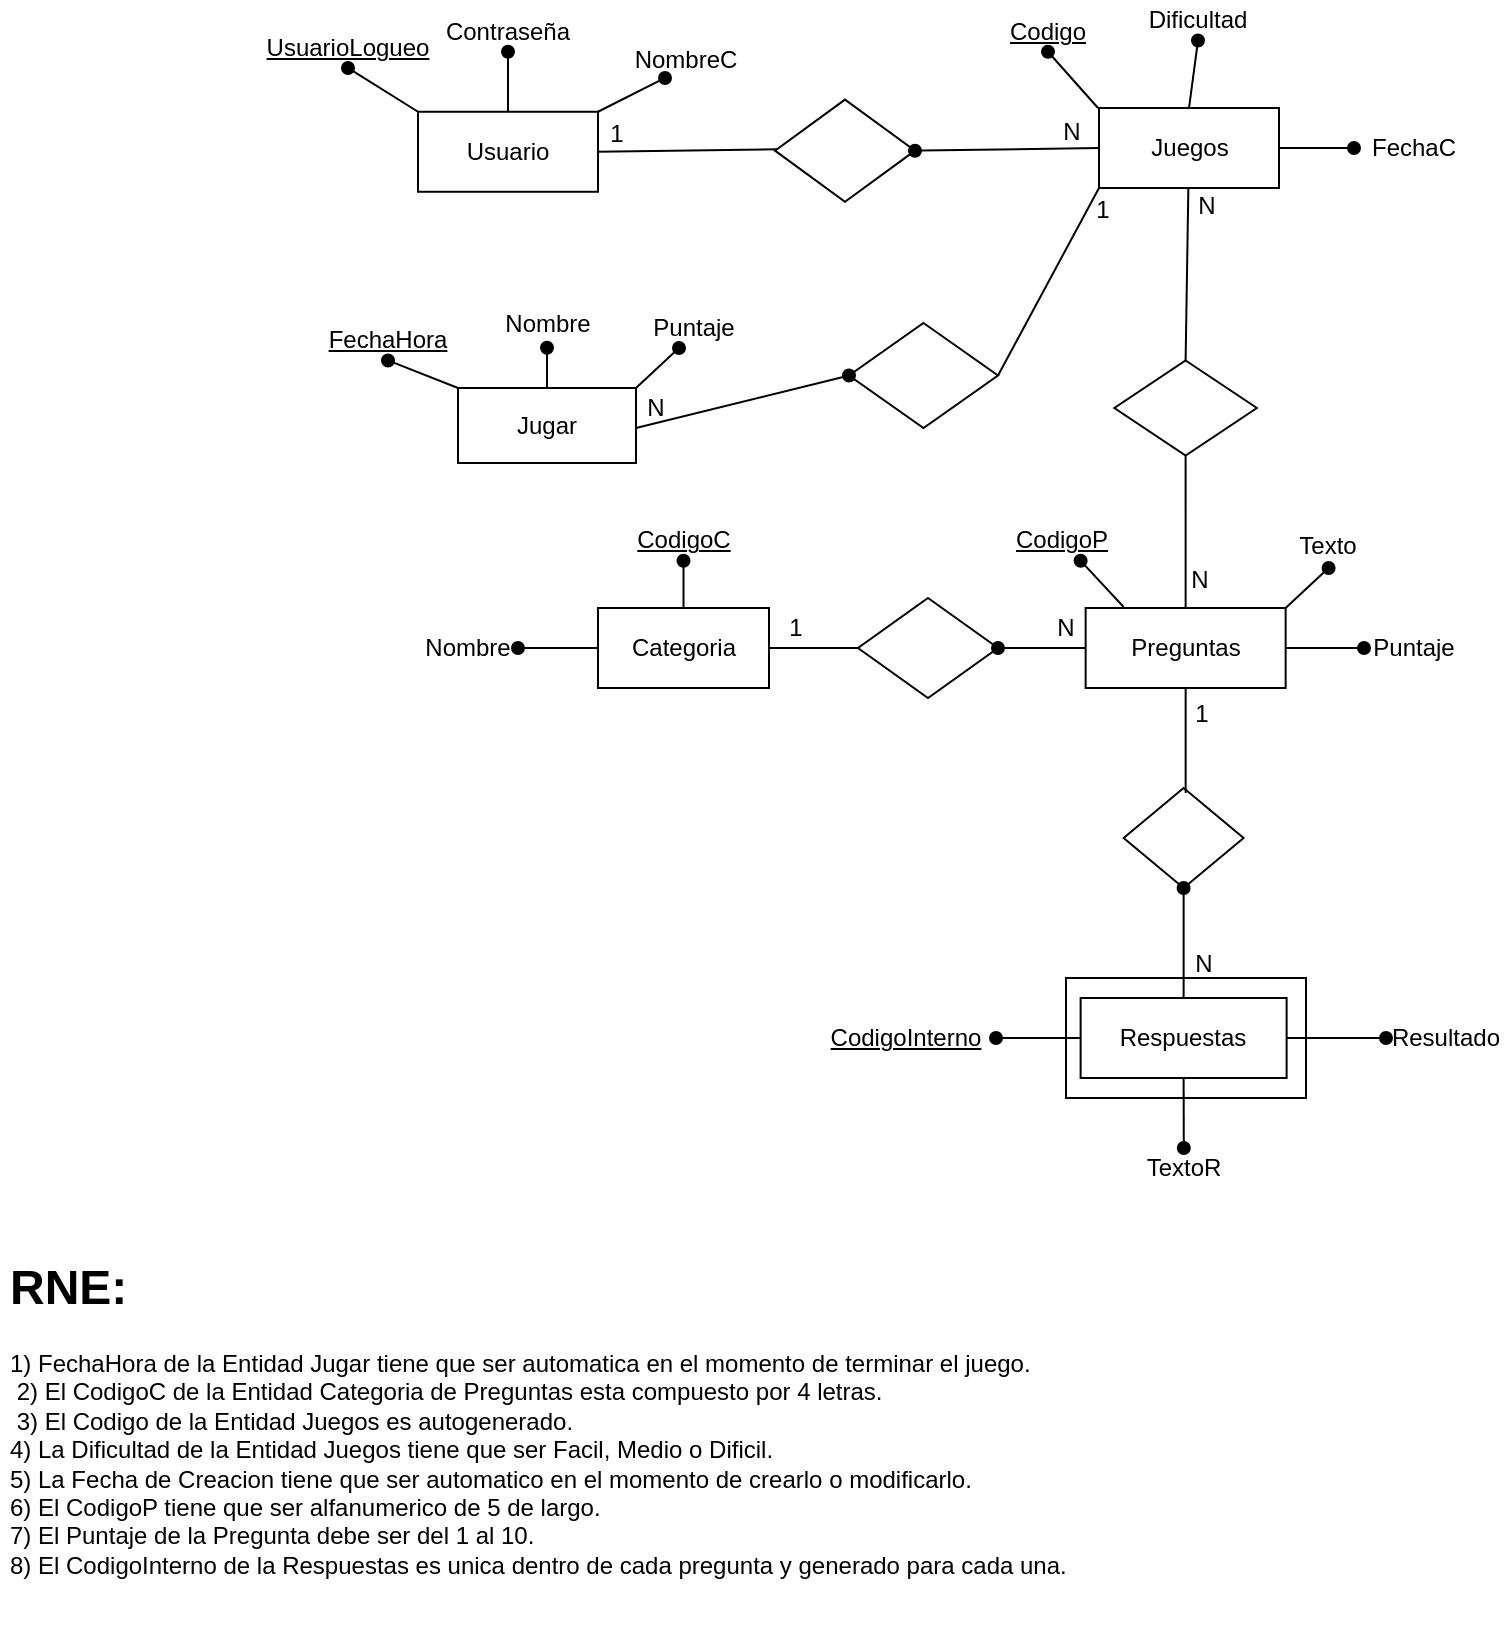 <mxfile version="20.7.4" type="device"><diagram id="o-Wv-cyLAusf4EsZOCni" name="Página-1"><mxGraphModel dx="1050" dy="573" grid="1" gridSize="10" guides="1" tooltips="1" connect="1" arrows="1" fold="1" page="1" pageScale="1" pageWidth="827" pageHeight="1169" math="0" shadow="0"><root><mxCell id="0"/><mxCell id="1" parent="0"/><mxCell id="UM7Su0oBiDVf2TtEK5pt-1" value="" style="rounded=0;whiteSpace=wrap;html=1;" vertex="1" parent="1"><mxGeometry x="574" y="595" width="120" height="60" as="geometry"/></mxCell><mxCell id="HsWbaCjP8d8wAkK5WJoR-1" value="Preguntas" style="rounded=0;whiteSpace=wrap;html=1;" parent="1" vertex="1"><mxGeometry x="583.82" y="410" width="100" height="40" as="geometry"/></mxCell><mxCell id="HsWbaCjP8d8wAkK5WJoR-2" value="" style="endArrow=none;html=1;rounded=0;startArrow=oval;startFill=1;exitX=0.5;exitY=1;exitDx=0;exitDy=0;entryX=0.5;entryY=0;entryDx=0;entryDy=0;" parent="1" source="HsWbaCjP8d8wAkK5WJoR-20" target="HsWbaCjP8d8wAkK5WJoR-14" edge="1"><mxGeometry width="50" height="50" relative="1" as="geometry"><mxPoint x="318" y="244.99" as="sourcePoint"/><mxPoint x="309" y="297.49" as="targetPoint"/></mxGeometry></mxCell><mxCell id="HsWbaCjP8d8wAkK5WJoR-3" value="" style="endArrow=none;html=1;rounded=0;startArrow=oval;startFill=1;entryX=1;entryY=0.5;entryDx=0;entryDy=0;exitX=0;exitY=0.5;exitDx=0;exitDy=0;" parent="1" source="HsWbaCjP8d8wAkK5WJoR-48" target="HsWbaCjP8d8wAkK5WJoR-1" edge="1"><mxGeometry width="50" height="50" relative="1" as="geometry"><mxPoint x="729" y="422.5" as="sourcePoint"/><mxPoint x="587.5" y="417.5" as="targetPoint"/></mxGeometry></mxCell><mxCell id="HsWbaCjP8d8wAkK5WJoR-4" value="" style="endArrow=none;html=1;rounded=0;startArrow=oval;startFill=1;entryX=1;entryY=0;entryDx=0;entryDy=0;exitX=0.5;exitY=1;exitDx=0;exitDy=0;" parent="1" source="HsWbaCjP8d8wAkK5WJoR-50" target="HsWbaCjP8d8wAkK5WJoR-1" edge="1"><mxGeometry width="50" height="50" relative="1" as="geometry"><mxPoint x="720" y="392.5" as="sourcePoint"/><mxPoint x="597.5" y="427.5" as="targetPoint"/></mxGeometry></mxCell><mxCell id="HsWbaCjP8d8wAkK5WJoR-6" value="Usuario" style="rounded=0;whiteSpace=wrap;html=1;" parent="1" vertex="1"><mxGeometry x="250" y="161.88" width="90" height="40" as="geometry"/></mxCell><mxCell id="HsWbaCjP8d8wAkK5WJoR-7" value="" style="endArrow=none;html=1;rounded=0;startArrow=oval;startFill=1;entryX=0;entryY=0;entryDx=0;entryDy=0;exitX=0.5;exitY=1;exitDx=0;exitDy=0;" parent="1" source="HsWbaCjP8d8wAkK5WJoR-8" target="HsWbaCjP8d8wAkK5WJoR-6" edge="1"><mxGeometry width="50" height="50" relative="1" as="geometry"><mxPoint x="250" y="121.87" as="sourcePoint"/><mxPoint x="610" y="231.87" as="targetPoint"/></mxGeometry></mxCell><mxCell id="HsWbaCjP8d8wAkK5WJoR-8" value="UsuarioLogueo" style="text;html=1;strokeColor=none;fillColor=none;align=center;verticalAlign=middle;whiteSpace=wrap;rounded=0;fontStyle=4" parent="1" vertex="1"><mxGeometry x="180" y="120" width="70" height="20" as="geometry"/></mxCell><mxCell id="HsWbaCjP8d8wAkK5WJoR-9" value="Contraseña" style="text;html=1;strokeColor=none;fillColor=none;align=center;verticalAlign=middle;whiteSpace=wrap;rounded=0;" parent="1" vertex="1"><mxGeometry x="260" y="111.88" width="70" height="20" as="geometry"/></mxCell><mxCell id="HsWbaCjP8d8wAkK5WJoR-10" value="" style="endArrow=none;html=1;rounded=0;startArrow=oval;startFill=1;exitX=0.5;exitY=1;exitDx=0;exitDy=0;entryX=0.5;entryY=0;entryDx=0;entryDy=0;" parent="1" source="HsWbaCjP8d8wAkK5WJoR-9" target="HsWbaCjP8d8wAkK5WJoR-6" edge="1"><mxGeometry width="50" height="50" relative="1" as="geometry"><mxPoint x="320" y="121.87" as="sourcePoint"/><mxPoint x="300" y="161.87" as="targetPoint"/></mxGeometry></mxCell><mxCell id="HsWbaCjP8d8wAkK5WJoR-11" value="NombreC" style="text;html=1;strokeColor=none;fillColor=none;align=center;verticalAlign=middle;whiteSpace=wrap;rounded=0;" parent="1" vertex="1"><mxGeometry x="353.5" y="126.25" width="60" height="20" as="geometry"/></mxCell><mxCell id="HsWbaCjP8d8wAkK5WJoR-12" value="" style="endArrow=none;html=1;rounded=0;startArrow=oval;startFill=1;entryX=1;entryY=0;entryDx=0;entryDy=0;exitX=0.5;exitY=1;exitDx=0;exitDy=0;" parent="1" target="HsWbaCjP8d8wAkK5WJoR-6" edge="1"><mxGeometry width="50" height="50" relative="1" as="geometry"><mxPoint x="373.5" y="144.99" as="sourcePoint"/><mxPoint x="603.5" y="233.74" as="targetPoint"/></mxGeometry></mxCell><mxCell id="HsWbaCjP8d8wAkK5WJoR-14" value="Jugar" style="rounded=0;whiteSpace=wrap;html=1;" parent="1" vertex="1"><mxGeometry x="270" y="300.0" width="89" height="37.5" as="geometry"/></mxCell><mxCell id="HsWbaCjP8d8wAkK5WJoR-15" value="" style="endArrow=none;html=1;rounded=0;startArrow=oval;startFill=1;entryX=0;entryY=0;entryDx=0;entryDy=0;exitX=0.5;exitY=1;exitDx=0;exitDy=0;" parent="1" source="HsWbaCjP8d8wAkK5WJoR-19" target="HsWbaCjP8d8wAkK5WJoR-14" edge="1"><mxGeometry width="50" height="50" relative="1" as="geometry"><mxPoint x="235" y="264.99" as="sourcePoint"/><mxPoint x="466" y="164.99" as="targetPoint"/></mxGeometry></mxCell><mxCell id="HsWbaCjP8d8wAkK5WJoR-16" value="" style="endArrow=none;html=1;rounded=0;startArrow=oval;startFill=1;entryX=0.19;entryY=-0.012;entryDx=0;entryDy=0;entryPerimeter=0;" parent="1" source="HsWbaCjP8d8wAkK5WJoR-47" target="HsWbaCjP8d8wAkK5WJoR-1" edge="1"><mxGeometry width="50" height="50" relative="1" as="geometry"><mxPoint x="572" y="390" as="sourcePoint"/><mxPoint x="511.5" y="447.5" as="targetPoint"/></mxGeometry></mxCell><mxCell id="HsWbaCjP8d8wAkK5WJoR-19" value="&lt;u&gt;FechaHora&lt;/u&gt;" style="text;html=1;strokeColor=none;fillColor=none;align=center;verticalAlign=middle;whiteSpace=wrap;rounded=0;" parent="1" vertex="1"><mxGeometry x="200" y="266.25" width="70" height="20" as="geometry"/></mxCell><mxCell id="HsWbaCjP8d8wAkK5WJoR-20" value="&lt;span&gt;Nombre&lt;/span&gt;" style="text;html=1;strokeColor=none;fillColor=none;align=center;verticalAlign=middle;whiteSpace=wrap;rounded=0;fontStyle=0" parent="1" vertex="1"><mxGeometry x="291.75" y="257.03" width="45.5" height="22.82" as="geometry"/></mxCell><mxCell id="HsWbaCjP8d8wAkK5WJoR-21" value="Puntaje" style="text;html=1;strokeColor=none;fillColor=none;align=center;verticalAlign=middle;whiteSpace=wrap;rounded=0;" parent="1" vertex="1"><mxGeometry x="367.75" y="259.85" width="40" height="20" as="geometry"/></mxCell><mxCell id="HsWbaCjP8d8wAkK5WJoR-22" value="Categoria" style="rounded=0;whiteSpace=wrap;html=1;" parent="1" vertex="1"><mxGeometry x="340" y="410" width="85.5" height="40" as="geometry"/></mxCell><mxCell id="HsWbaCjP8d8wAkK5WJoR-25" value="&lt;u&gt;CodigoC&lt;/u&gt;" style="text;html=1;strokeColor=none;fillColor=none;align=center;verticalAlign=middle;whiteSpace=wrap;rounded=0;" parent="1" vertex="1"><mxGeometry x="357.75" y="366.4" width="50" height="20" as="geometry"/></mxCell><mxCell id="HsWbaCjP8d8wAkK5WJoR-29" value="Juegos" style="rounded=0;whiteSpace=wrap;html=1;" parent="1" vertex="1"><mxGeometry x="590.5" y="160.01" width="90" height="40" as="geometry"/></mxCell><mxCell id="HsWbaCjP8d8wAkK5WJoR-33" value="" style="endArrow=none;html=1;rounded=0;startArrow=oval;startFill=1;exitX=0.5;exitY=1;exitDx=0;exitDy=0;" parent="1" source="HsWbaCjP8d8wAkK5WJoR-34" edge="1"><mxGeometry width="50" height="50" relative="1" as="geometry"><mxPoint x="570" y="124.69" as="sourcePoint"/><mxPoint x="590" y="160" as="targetPoint"/></mxGeometry></mxCell><mxCell id="HsWbaCjP8d8wAkK5WJoR-34" value="&lt;u&gt;Codigo&lt;/u&gt;" style="text;html=1;strokeColor=none;fillColor=none;align=center;verticalAlign=middle;whiteSpace=wrap;rounded=0;" parent="1" vertex="1"><mxGeometry x="540" y="111.88" width="50" height="20" as="geometry"/></mxCell><mxCell id="HsWbaCjP8d8wAkK5WJoR-35" value="" style="endArrow=none;html=1;rounded=0;startArrow=oval;startFill=1;exitX=0;exitY=0.5;exitDx=0;exitDy=0;entryX=1;entryY=0.5;entryDx=0;entryDy=0;" parent="1" source="HsWbaCjP8d8wAkK5WJoR-36" target="HsWbaCjP8d8wAkK5WJoR-29" edge="1"><mxGeometry width="50" height="50" relative="1" as="geometry"><mxPoint x="743" y="184.44" as="sourcePoint"/><mxPoint x="693" y="174.44" as="targetPoint"/></mxGeometry></mxCell><mxCell id="HsWbaCjP8d8wAkK5WJoR-36" value="FechaC" style="text;html=1;strokeColor=none;fillColor=none;align=center;verticalAlign=middle;whiteSpace=wrap;rounded=0;" parent="1" vertex="1"><mxGeometry x="718" y="168.14" width="60" height="23.75" as="geometry"/></mxCell><mxCell id="HsWbaCjP8d8wAkK5WJoR-37" value="Dificultad" style="text;html=1;strokeColor=none;fillColor=none;align=center;verticalAlign=middle;whiteSpace=wrap;rounded=0;" parent="1" vertex="1"><mxGeometry x="610" y="106.25" width="60" height="20" as="geometry"/></mxCell><mxCell id="HsWbaCjP8d8wAkK5WJoR-38" value="" style="endArrow=none;html=1;rounded=0;startArrow=oval;startFill=1;entryX=0.5;entryY=0;entryDx=0;entryDy=0;exitX=0.5;exitY=1;exitDx=0;exitDy=0;" parent="1" source="HsWbaCjP8d8wAkK5WJoR-37" target="HsWbaCjP8d8wAkK5WJoR-29" edge="1"><mxGeometry width="50" height="50" relative="1" as="geometry"><mxPoint x="645" y="124.06" as="sourcePoint"/><mxPoint x="645.19" y="164.09" as="targetPoint"/></mxGeometry></mxCell><mxCell id="HsWbaCjP8d8wAkK5WJoR-47" value="&lt;u&gt;CodigoP&lt;/u&gt;" style="text;html=1;strokeColor=none;fillColor=none;align=center;verticalAlign=middle;whiteSpace=wrap;rounded=0;" parent="1" vertex="1"><mxGeometry x="547" y="366.4" width="50" height="20" as="geometry"/></mxCell><mxCell id="HsWbaCjP8d8wAkK5WJoR-48" value="Puntaje" style="text;html=1;strokeColor=none;fillColor=none;align=center;verticalAlign=middle;whiteSpace=wrap;rounded=0;" parent="1" vertex="1"><mxGeometry x="723" y="420" width="50" height="20" as="geometry"/></mxCell><mxCell id="HsWbaCjP8d8wAkK5WJoR-50" value="Texto" style="text;html=1;strokeColor=none;fillColor=none;align=center;verticalAlign=middle;whiteSpace=wrap;rounded=0;" parent="1" vertex="1"><mxGeometry x="685.31" y="367.5" width="40" height="22.5" as="geometry"/></mxCell><mxCell id="HsWbaCjP8d8wAkK5WJoR-53" value="" style="endArrow=none;html=1;rounded=0;startArrow=oval;startFill=1;exitX=0.5;exitY=1;exitDx=0;exitDy=0;entryX=1;entryY=0;entryDx=0;entryDy=0;" parent="1" target="HsWbaCjP8d8wAkK5WJoR-14" edge="1"><mxGeometry width="50" height="50" relative="1" as="geometry"><mxPoint x="380.5" y="279.99" as="sourcePoint"/><mxPoint x="349" y="311.86" as="targetPoint"/></mxGeometry></mxCell><mxCell id="HsWbaCjP8d8wAkK5WJoR-59" value="" style="endArrow=none;html=1;rounded=0;exitX=1;exitY=0.5;exitDx=0;exitDy=0;entryX=0;entryY=0.5;entryDx=0;entryDy=0;" parent="1" source="HsWbaCjP8d8wAkK5WJoR-6" edge="1"><mxGeometry width="50" height="50" relative="1" as="geometry"><mxPoint x="600" y="340.62" as="sourcePoint"/><mxPoint x="430" y="180.63" as="targetPoint"/></mxGeometry></mxCell><mxCell id="HsWbaCjP8d8wAkK5WJoR-63" value="1" style="text;html=1;strokeColor=none;fillColor=none;align=center;verticalAlign=middle;whiteSpace=wrap;rounded=0;" parent="1" vertex="1"><mxGeometry x="340" y="163.13" width="19" height="18.75" as="geometry"/></mxCell><mxCell id="HsWbaCjP8d8wAkK5WJoR-71" value="" style="rhombus;whiteSpace=wrap;html=1;" parent="1" vertex="1"><mxGeometry x="428.5" y="155.8" width="70" height="51.08" as="geometry"/></mxCell><mxCell id="HsWbaCjP8d8wAkK5WJoR-76" value="" style="endArrow=none;html=1;rounded=0;entryX=0;entryY=0.5;entryDx=0;entryDy=0;exitX=1;exitY=0.5;exitDx=0;exitDy=0;startArrow=oval;startFill=1;" parent="1" source="HsWbaCjP8d8wAkK5WJoR-71" target="HsWbaCjP8d8wAkK5WJoR-29" edge="1"><mxGeometry width="50" height="50" relative="1" as="geometry"><mxPoint x="555" y="180.55" as="sourcePoint"/><mxPoint x="435" y="194.06" as="targetPoint"/></mxGeometry></mxCell><mxCell id="HsWbaCjP8d8wAkK5WJoR-78" value="N" style="text;html=1;strokeColor=none;fillColor=none;align=center;verticalAlign=middle;whiteSpace=wrap;rounded=0;" parent="1" vertex="1"><mxGeometry x="359" y="300.0" width="20" height="20" as="geometry"/></mxCell><mxCell id="HsWbaCjP8d8wAkK5WJoR-79" value="N" style="text;html=1;strokeColor=none;fillColor=none;align=center;verticalAlign=middle;whiteSpace=wrap;rounded=0;" parent="1" vertex="1"><mxGeometry x="567.64" y="163.13" width="17.68" height="17.49" as="geometry"/></mxCell><mxCell id="HsWbaCjP8d8wAkK5WJoR-81" value="" style="rhombus;whiteSpace=wrap;html=1;" parent="1" vertex="1"><mxGeometry x="598.18" y="286.25" width="71.25" height="47.5" as="geometry"/></mxCell><mxCell id="HsWbaCjP8d8wAkK5WJoR-86" value="" style="endArrow=none;html=1;rounded=0;entryX=0.5;entryY=1;entryDx=0;entryDy=0;exitX=0.5;exitY=0;exitDx=0;exitDy=0;" parent="1" source="HsWbaCjP8d8wAkK5WJoR-1" target="HsWbaCjP8d8wAkK5WJoR-81" edge="1"><mxGeometry width="50" height="50" relative="1" as="geometry"><mxPoint x="619.5" y="400" as="sourcePoint"/><mxPoint x="662.5" y="360" as="targetPoint"/></mxGeometry></mxCell><mxCell id="HsWbaCjP8d8wAkK5WJoR-88" value="N" style="text;html=1;strokeColor=none;fillColor=none;align=center;verticalAlign=middle;whiteSpace=wrap;rounded=0;" parent="1" vertex="1"><mxGeometry x="631.94" y="390" width="17.75" height="12.5" as="geometry"/></mxCell><mxCell id="HsWbaCjP8d8wAkK5WJoR-94" value="N" style="text;html=1;strokeColor=none;fillColor=none;align=center;verticalAlign=middle;whiteSpace=wrap;rounded=0;" parent="1" vertex="1"><mxGeometry x="638.82" y="198.76" width="11.18" height="21.24" as="geometry"/></mxCell><mxCell id="HsWbaCjP8d8wAkK5WJoR-101" value="" style="endArrow=none;html=1;rounded=0;exitX=0.5;exitY=0;exitDx=0;exitDy=0;" parent="1" source="HsWbaCjP8d8wAkK5WJoR-81" target="HsWbaCjP8d8wAkK5WJoR-29" edge="1"><mxGeometry width="50" height="50" relative="1" as="geometry"><mxPoint x="380" y="330" as="sourcePoint"/><mxPoint x="430" y="280" as="targetPoint"/></mxGeometry></mxCell><mxCell id="HsWbaCjP8d8wAkK5WJoR-103" value="" style="rhombus;whiteSpace=wrap;html=1;" parent="1" vertex="1"><mxGeometry x="470" y="405" width="70" height="50" as="geometry"/></mxCell><mxCell id="HsWbaCjP8d8wAkK5WJoR-104" value="" style="endArrow=none;html=1;rounded=0;exitX=1;exitY=0.5;exitDx=0;exitDy=0;entryX=0;entryY=0.5;entryDx=0;entryDy=0;" parent="1" source="HsWbaCjP8d8wAkK5WJoR-22" target="HsWbaCjP8d8wAkK5WJoR-103" edge="1"><mxGeometry width="50" height="50" relative="1" as="geometry"><mxPoint x="392" y="342.5" as="sourcePoint"/><mxPoint x="442" y="292.5" as="targetPoint"/></mxGeometry></mxCell><mxCell id="HsWbaCjP8d8wAkK5WJoR-106" value="" style="endArrow=none;html=1;rounded=0;entryX=0;entryY=0.5;entryDx=0;entryDy=0;exitX=1;exitY=0.5;exitDx=0;exitDy=0;startArrow=oval;startFill=1;" parent="1" source="HsWbaCjP8d8wAkK5WJoR-103" target="HsWbaCjP8d8wAkK5WJoR-1" edge="1"><mxGeometry width="50" height="50" relative="1" as="geometry"><mxPoint x="380" y="352.5" as="sourcePoint"/><mxPoint x="430" y="302.5" as="targetPoint"/></mxGeometry></mxCell><mxCell id="HsWbaCjP8d8wAkK5WJoR-107" value="1" style="text;html=1;strokeColor=none;fillColor=none;align=center;verticalAlign=middle;whiteSpace=wrap;rounded=0;" parent="1" vertex="1"><mxGeometry x="429" y="410" width="20" height="20" as="geometry"/></mxCell><mxCell id="HsWbaCjP8d8wAkK5WJoR-109" value="N" style="text;html=1;strokeColor=none;fillColor=none;align=center;verticalAlign=middle;whiteSpace=wrap;rounded=0;" parent="1" vertex="1"><mxGeometry x="563.82" y="410" width="20" height="20" as="geometry"/></mxCell><mxCell id="HsWbaCjP8d8wAkK5WJoR-110" value="" style="endArrow=none;html=1;rounded=0;startArrow=oval;startFill=1;entryX=0.5;entryY=0;entryDx=0;entryDy=0;exitX=0.5;exitY=1;exitDx=0;exitDy=0;" parent="1" source="HsWbaCjP8d8wAkK5WJoR-25" target="HsWbaCjP8d8wAkK5WJoR-22" edge="1"><mxGeometry width="50" height="50" relative="1" as="geometry"><mxPoint x="382.75" y="393.6" as="sourcePoint"/><mxPoint x="593.82" y="411.1" as="targetPoint"/></mxGeometry></mxCell><mxCell id="HsWbaCjP8d8wAkK5WJoR-111" value="&lt;h1&gt;RNE:&lt;/h1&gt;&lt;div&gt;1) FechaHora de la Entidad Jugar tiene que ser automatica en el momento de terminar el juego.&lt;/div&gt;&lt;div&gt;&amp;nbsp;2) El CodigoC de la Entidad Categoria de Preguntas esta compuesto por 4 letras.&lt;/div&gt;&lt;div&gt;&amp;nbsp;3) El Codigo de la Entidad Juegos es autogenerado.&amp;nbsp;&lt;/div&gt;&lt;div&gt;4) La Dificultad de la Entidad Juegos tiene que ser Facil, Medio o Dificil.&amp;nbsp;&lt;/div&gt;&lt;div&gt;5) La Fecha de Creacion tiene que ser automatico en el momento de crearlo o modificarlo.&amp;nbsp;&lt;/div&gt;&lt;div&gt;6) El CodigoP tiene que ser alfanumerico de 5 de largo.&amp;nbsp;&lt;/div&gt;&lt;div&gt;7) El Puntaje de la Pregunta debe ser del 1 al 10.&amp;nbsp;&lt;/div&gt;&lt;div&gt;8) El CodigoInterno de la Respuestas es unica dentro de cada pregunta y generado para cada una.&lt;br&gt;&lt;/div&gt;" style="text;html=1;strokeColor=none;fillColor=none;spacing=5;spacingTop=-20;whiteSpace=wrap;overflow=hidden;rounded=0;" parent="1" vertex="1"><mxGeometry x="41" y="730" width="716" height="190" as="geometry"/></mxCell><mxCell id="HsWbaCjP8d8wAkK5WJoR-112" value="" style="rhombus;whiteSpace=wrap;html=1;" parent="1" vertex="1"><mxGeometry x="602.81" y="500" width="60" height="50" as="geometry"/></mxCell><mxCell id="HsWbaCjP8d8wAkK5WJoR-113" value="1" style="text;html=1;strokeColor=none;fillColor=none;align=center;verticalAlign=middle;whiteSpace=wrap;rounded=0;" parent="1" vertex="1"><mxGeometry x="631.94" y="452.5" width="20" height="20" as="geometry"/></mxCell><mxCell id="HsWbaCjP8d8wAkK5WJoR-114" value="Respuestas" style="rounded=0;whiteSpace=wrap;html=1;" parent="1" vertex="1"><mxGeometry x="581.31" y="605" width="103" height="40" as="geometry"/></mxCell><mxCell id="HsWbaCjP8d8wAkK5WJoR-115" value="" style="endArrow=none;html=1;rounded=0;entryX=0.5;entryY=1;entryDx=0;entryDy=0;exitX=0.5;exitY=0;exitDx=0;exitDy=0;" parent="1" target="HsWbaCjP8d8wAkK5WJoR-1" edge="1"><mxGeometry width="50" height="50" relative="1" as="geometry"><mxPoint x="633.82" y="502.5" as="sourcePoint"/><mxPoint x="430" y="432.5" as="targetPoint"/></mxGeometry></mxCell><mxCell id="HsWbaCjP8d8wAkK5WJoR-116" value="" style="endArrow=none;html=1;rounded=0;entryX=0.5;entryY=0;entryDx=0;entryDy=0;startArrow=oval;startFill=1;exitX=0.5;exitY=1;exitDx=0;exitDy=0;" parent="1" source="HsWbaCjP8d8wAkK5WJoR-112" target="HsWbaCjP8d8wAkK5WJoR-114" edge="1"><mxGeometry width="50" height="50" relative="1" as="geometry"><mxPoint x="520" y="550" as="sourcePoint"/><mxPoint x="429" y="440" as="targetPoint"/></mxGeometry></mxCell><mxCell id="HsWbaCjP8d8wAkK5WJoR-117" value="N" style="text;html=1;strokeColor=none;fillColor=none;align=center;verticalAlign=middle;whiteSpace=wrap;rounded=0;" parent="1" vertex="1"><mxGeometry x="634.76" y="580" width="16.18" height="15" as="geometry"/></mxCell><mxCell id="HsWbaCjP8d8wAkK5WJoR-118" value="&lt;u&gt;CodigoInterno&lt;/u&gt;" style="text;html=1;strokeColor=none;fillColor=none;align=center;verticalAlign=middle;whiteSpace=wrap;rounded=0;" parent="1" vertex="1"><mxGeometry x="449" y="611" width="90" height="28" as="geometry"/></mxCell><mxCell id="HsWbaCjP8d8wAkK5WJoR-120" value="" style="endArrow=none;html=1;rounded=0;startArrow=oval;startFill=1;entryX=0;entryY=0.5;entryDx=0;entryDy=0;exitX=1;exitY=0.5;exitDx=0;exitDy=0;" parent="1" source="HsWbaCjP8d8wAkK5WJoR-118" target="HsWbaCjP8d8wAkK5WJoR-114" edge="1"><mxGeometry width="50" height="50" relative="1" as="geometry"><mxPoint x="539" y="640" as="sourcePoint"/><mxPoint x="599" y="210" as="targetPoint"/></mxGeometry></mxCell><mxCell id="HsWbaCjP8d8wAkK5WJoR-122" value="TextoR" style="text;html=1;strokeColor=none;fillColor=none;align=center;verticalAlign=middle;whiteSpace=wrap;rounded=0;" parent="1" vertex="1"><mxGeometry x="606.82" y="680" width="52.18" height="20" as="geometry"/></mxCell><mxCell id="HsWbaCjP8d8wAkK5WJoR-124" value="" style="endArrow=none;html=1;rounded=0;startArrow=oval;startFill=1;entryX=0.5;entryY=1;entryDx=0;entryDy=0;exitX=0.5;exitY=0;exitDx=0;exitDy=0;" parent="1" source="HsWbaCjP8d8wAkK5WJoR-122" target="HsWbaCjP8d8wAkK5WJoR-114" edge="1"><mxGeometry width="50" height="50" relative="1" as="geometry"><mxPoint x="549" y="635" as="sourcePoint"/><mxPoint x="591.31" y="635" as="targetPoint"/></mxGeometry></mxCell><mxCell id="UM7Su0oBiDVf2TtEK5pt-2" value="Resultado" style="text;html=1;strokeColor=none;fillColor=none;align=center;verticalAlign=middle;whiteSpace=wrap;rounded=0;" vertex="1" parent="1"><mxGeometry x="734" y="615" width="60" height="20" as="geometry"/></mxCell><mxCell id="UM7Su0oBiDVf2TtEK5pt-4" value="" style="endArrow=none;html=1;rounded=0;startArrow=oval;startFill=1;entryX=1;entryY=0.5;entryDx=0;entryDy=0;exitX=0;exitY=0.5;exitDx=0;exitDy=0;" edge="1" parent="1" source="UM7Su0oBiDVf2TtEK5pt-2" target="HsWbaCjP8d8wAkK5WJoR-114"><mxGeometry width="50" height="50" relative="1" as="geometry"><mxPoint x="739" y="600" as="sourcePoint"/><mxPoint x="591.31" y="635" as="targetPoint"/></mxGeometry></mxCell><mxCell id="UM7Su0oBiDVf2TtEK5pt-5" value="Nombre" style="text;html=1;strokeColor=none;fillColor=none;align=center;verticalAlign=middle;whiteSpace=wrap;rounded=0;" vertex="1" parent="1"><mxGeometry x="250" y="420" width="50" height="20" as="geometry"/></mxCell><mxCell id="UM7Su0oBiDVf2TtEK5pt-6" value="" style="endArrow=none;html=1;rounded=0;startArrow=oval;startFill=1;entryX=0;entryY=0.5;entryDx=0;entryDy=0;exitX=1;exitY=0.5;exitDx=0;exitDy=0;" edge="1" parent="1" source="UM7Su0oBiDVf2TtEK5pt-5" target="HsWbaCjP8d8wAkK5WJoR-22"><mxGeometry width="50" height="50" relative="1" as="geometry"><mxPoint x="392.75" y="392.5" as="sourcePoint"/><mxPoint x="392.75" y="420" as="targetPoint"/></mxGeometry></mxCell><mxCell id="UM7Su0oBiDVf2TtEK5pt-7" value="" style="rhombus;whiteSpace=wrap;html=1;" vertex="1" parent="1"><mxGeometry x="465.5" y="267.5" width="74.5" height="52.5" as="geometry"/></mxCell><mxCell id="UM7Su0oBiDVf2TtEK5pt-8" value="" style="endArrow=none;html=1;rounded=0;exitX=0;exitY=0.5;exitDx=0;exitDy=0;startArrow=oval;startFill=1;entryX=0;entryY=1;entryDx=0;entryDy=0;" edge="1" parent="1" source="UM7Su0oBiDVf2TtEK5pt-7" target="HsWbaCjP8d8wAkK5WJoR-78"><mxGeometry width="50" height="50" relative="1" as="geometry"><mxPoint x="390" y="420" as="sourcePoint"/><mxPoint x="410" y="190" as="targetPoint"/></mxGeometry></mxCell><mxCell id="UM7Su0oBiDVf2TtEK5pt-9" value="" style="endArrow=none;html=1;rounded=0;exitX=1;exitY=0.5;exitDx=0;exitDy=0;entryX=0;entryY=1;entryDx=0;entryDy=0;" edge="1" parent="1" source="UM7Su0oBiDVf2TtEK5pt-7" target="HsWbaCjP8d8wAkK5WJoR-29"><mxGeometry width="50" height="50" relative="1" as="geometry"><mxPoint x="350" y="191.88" as="sourcePoint"/><mxPoint x="440" y="190.63" as="targetPoint"/></mxGeometry></mxCell><mxCell id="UM7Su0oBiDVf2TtEK5pt-10" value="1" style="text;html=1;strokeColor=none;fillColor=none;align=center;verticalAlign=middle;whiteSpace=wrap;rounded=0;" vertex="1" parent="1"><mxGeometry x="585.32" y="201.88" width="14.68" height="18.12" as="geometry"/></mxCell></root></mxGraphModel></diagram></mxfile>